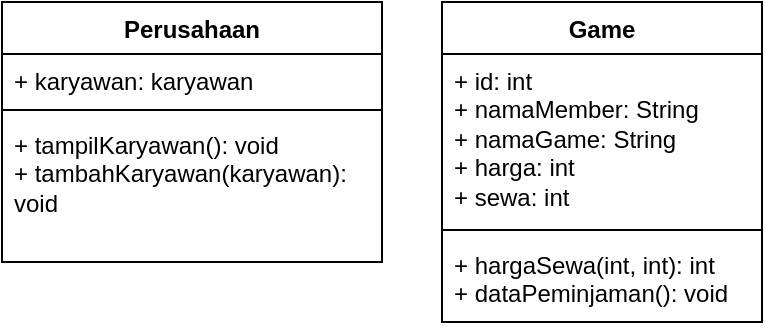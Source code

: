 <mxfile version="21.7.2" type="device">
  <diagram name="Page-1" id="-SUY2NFfa0a11wp3ptIk">
    <mxGraphModel dx="998" dy="569" grid="1" gridSize="10" guides="1" tooltips="1" connect="1" arrows="1" fold="1" page="1" pageScale="1" pageWidth="850" pageHeight="1100" math="0" shadow="0">
      <root>
        <mxCell id="0" />
        <mxCell id="1" parent="0" />
        <mxCell id="mVCGfV456Y5LVh57qcd9-6" value="Game" style="swimlane;fontStyle=1;align=center;verticalAlign=top;childLayout=stackLayout;horizontal=1;startSize=26;horizontalStack=0;resizeParent=1;resizeParentMax=0;resizeLast=0;collapsible=1;marginBottom=0;whiteSpace=wrap;html=1;" parent="1" vertex="1">
          <mxGeometry x="340" y="250" width="160" height="160" as="geometry" />
        </mxCell>
        <mxCell id="mVCGfV456Y5LVh57qcd9-7" value="+ id: int&lt;br&gt;+ namaMember: String&lt;br&gt;+ namaGame: String&lt;br&gt;+ harga: int&lt;br&gt;+ sewa: int" style="text;strokeColor=none;fillColor=none;align=left;verticalAlign=top;spacingLeft=4;spacingRight=4;overflow=hidden;rotatable=0;points=[[0,0.5],[1,0.5]];portConstraint=eastwest;whiteSpace=wrap;html=1;" parent="mVCGfV456Y5LVh57qcd9-6" vertex="1">
          <mxGeometry y="26" width="160" height="84" as="geometry" />
        </mxCell>
        <mxCell id="mVCGfV456Y5LVh57qcd9-8" value="" style="line;strokeWidth=1;fillColor=none;align=left;verticalAlign=middle;spacingTop=-1;spacingLeft=3;spacingRight=3;rotatable=0;labelPosition=right;points=[];portConstraint=eastwest;strokeColor=inherit;" parent="mVCGfV456Y5LVh57qcd9-6" vertex="1">
          <mxGeometry y="110" width="160" height="8" as="geometry" />
        </mxCell>
        <mxCell id="mVCGfV456Y5LVh57qcd9-9" value="+ hargaSewa(int, int): int&lt;br&gt;+ dataPeminjaman(): void" style="text;strokeColor=none;fillColor=none;align=left;verticalAlign=top;spacingLeft=4;spacingRight=4;overflow=hidden;rotatable=0;points=[[0,0.5],[1,0.5]];portConstraint=eastwest;whiteSpace=wrap;html=1;" parent="mVCGfV456Y5LVh57qcd9-6" vertex="1">
          <mxGeometry y="118" width="160" height="42" as="geometry" />
        </mxCell>
        <mxCell id="mVCGfV456Y5LVh57qcd9-10" value="Perusahaan" style="swimlane;fontStyle=1;align=center;verticalAlign=top;childLayout=stackLayout;horizontal=1;startSize=26;horizontalStack=0;resizeParent=1;resizeParentMax=0;resizeLast=0;collapsible=1;marginBottom=0;whiteSpace=wrap;html=1;" parent="1" vertex="1">
          <mxGeometry x="120" y="250" width="190" height="130" as="geometry" />
        </mxCell>
        <mxCell id="mVCGfV456Y5LVh57qcd9-11" value="+ karyawan: karyawan" style="text;strokeColor=none;fillColor=none;align=left;verticalAlign=top;spacingLeft=4;spacingRight=4;overflow=hidden;rotatable=0;points=[[0,0.5],[1,0.5]];portConstraint=eastwest;whiteSpace=wrap;html=1;" parent="mVCGfV456Y5LVh57qcd9-10" vertex="1">
          <mxGeometry y="26" width="190" height="24" as="geometry" />
        </mxCell>
        <mxCell id="mVCGfV456Y5LVh57qcd9-12" value="" style="line;strokeWidth=1;fillColor=none;align=left;verticalAlign=middle;spacingTop=-1;spacingLeft=3;spacingRight=3;rotatable=0;labelPosition=right;points=[];portConstraint=eastwest;strokeColor=inherit;" parent="mVCGfV456Y5LVh57qcd9-10" vertex="1">
          <mxGeometry y="50" width="190" height="8" as="geometry" />
        </mxCell>
        <mxCell id="mVCGfV456Y5LVh57qcd9-13" value="+ tampilKaryawan(): void&lt;br&gt;+ tambahKaryawan(karyawan): void" style="text;strokeColor=none;fillColor=none;align=left;verticalAlign=top;spacingLeft=4;spacingRight=4;overflow=hidden;rotatable=0;points=[[0,0.5],[1,0.5]];portConstraint=eastwest;whiteSpace=wrap;html=1;" parent="mVCGfV456Y5LVh57qcd9-10" vertex="1">
          <mxGeometry y="58" width="190" height="72" as="geometry" />
        </mxCell>
      </root>
    </mxGraphModel>
  </diagram>
</mxfile>
